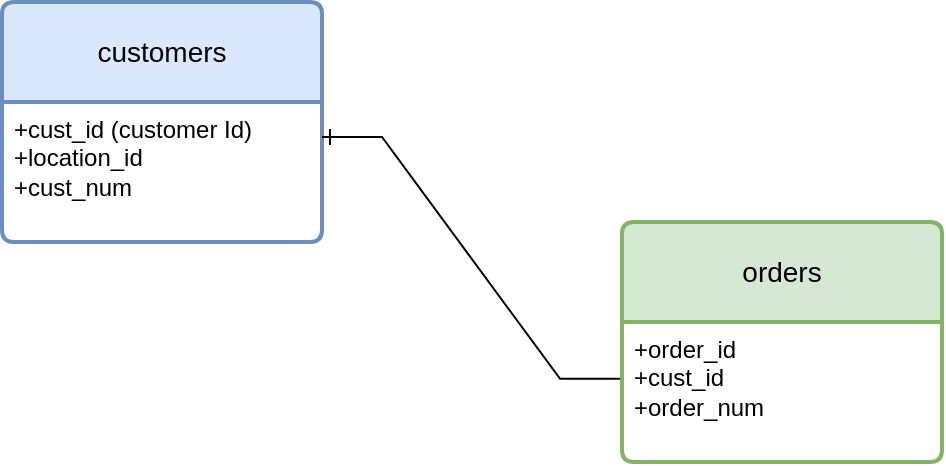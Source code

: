 <mxfile version="24.0.7" type="github">
  <diagram name="Page-1" id="0QsrYjPsex0Rnbpr6rti">
    <mxGraphModel dx="917" dy="535" grid="1" gridSize="10" guides="1" tooltips="1" connect="1" arrows="1" fold="1" page="1" pageScale="1" pageWidth="850" pageHeight="1100" math="0" shadow="0">
      <root>
        <mxCell id="0" />
        <mxCell id="1" parent="0" />
        <mxCell id="NGpNJiuDEGowfoYsvSOV-2" value="orders" style="swimlane;childLayout=stackLayout;horizontal=1;startSize=50;horizontalStack=0;rounded=1;fontSize=14;fontStyle=0;strokeWidth=2;resizeParent=0;resizeLast=1;shadow=0;dashed=0;align=center;arcSize=4;whiteSpace=wrap;html=1;fillColor=#d5e8d4;strokeColor=#82b366;" vertex="1" parent="1">
          <mxGeometry x="400" y="270" width="160" height="120" as="geometry" />
        </mxCell>
        <mxCell id="NGpNJiuDEGowfoYsvSOV-3" value="+order_id&lt;br&gt;+cust_id&lt;br&gt;+order_num" style="align=left;strokeColor=none;fillColor=none;spacingLeft=4;fontSize=12;verticalAlign=top;resizable=0;rotatable=0;part=1;html=1;" vertex="1" parent="NGpNJiuDEGowfoYsvSOV-2">
          <mxGeometry y="50" width="160" height="70" as="geometry" />
        </mxCell>
        <mxCell id="NGpNJiuDEGowfoYsvSOV-4" value="customers" style="swimlane;childLayout=stackLayout;horizontal=1;startSize=50;horizontalStack=0;rounded=1;fontSize=14;fontStyle=0;strokeWidth=2;resizeParent=0;resizeLast=1;shadow=0;dashed=0;align=center;arcSize=4;whiteSpace=wrap;html=1;fillColor=#dae8fc;strokeColor=#6c8ebf;" vertex="1" parent="1">
          <mxGeometry x="90" y="160" width="160" height="120" as="geometry" />
        </mxCell>
        <mxCell id="NGpNJiuDEGowfoYsvSOV-5" value="+cust_id (customer Id)&lt;div&gt;+location_id&lt;br&gt;+cust_num&lt;/div&gt;" style="align=left;strokeColor=none;fillColor=none;spacingLeft=4;fontSize=12;verticalAlign=top;resizable=0;rotatable=0;part=1;html=1;" vertex="1" parent="NGpNJiuDEGowfoYsvSOV-4">
          <mxGeometry y="50" width="160" height="70" as="geometry" />
        </mxCell>
        <mxCell id="NGpNJiuDEGowfoYsvSOV-7" value="" style="edgeStyle=entityRelationEdgeStyle;fontSize=12;html=1;endArrow=ERone;endFill=1;rounded=0;exitX=-0.006;exitY=0.406;exitDx=0;exitDy=0;entryX=1;entryY=0.25;entryDx=0;entryDy=0;exitPerimeter=0;" edge="1" parent="1" source="NGpNJiuDEGowfoYsvSOV-3" target="NGpNJiuDEGowfoYsvSOV-5">
          <mxGeometry width="100" height="100" relative="1" as="geometry">
            <mxPoint x="300" y="330" as="sourcePoint" />
            <mxPoint x="400" y="230" as="targetPoint" />
            <Array as="points">
              <mxPoint x="390" y="355" />
            </Array>
          </mxGeometry>
        </mxCell>
      </root>
    </mxGraphModel>
  </diagram>
</mxfile>
